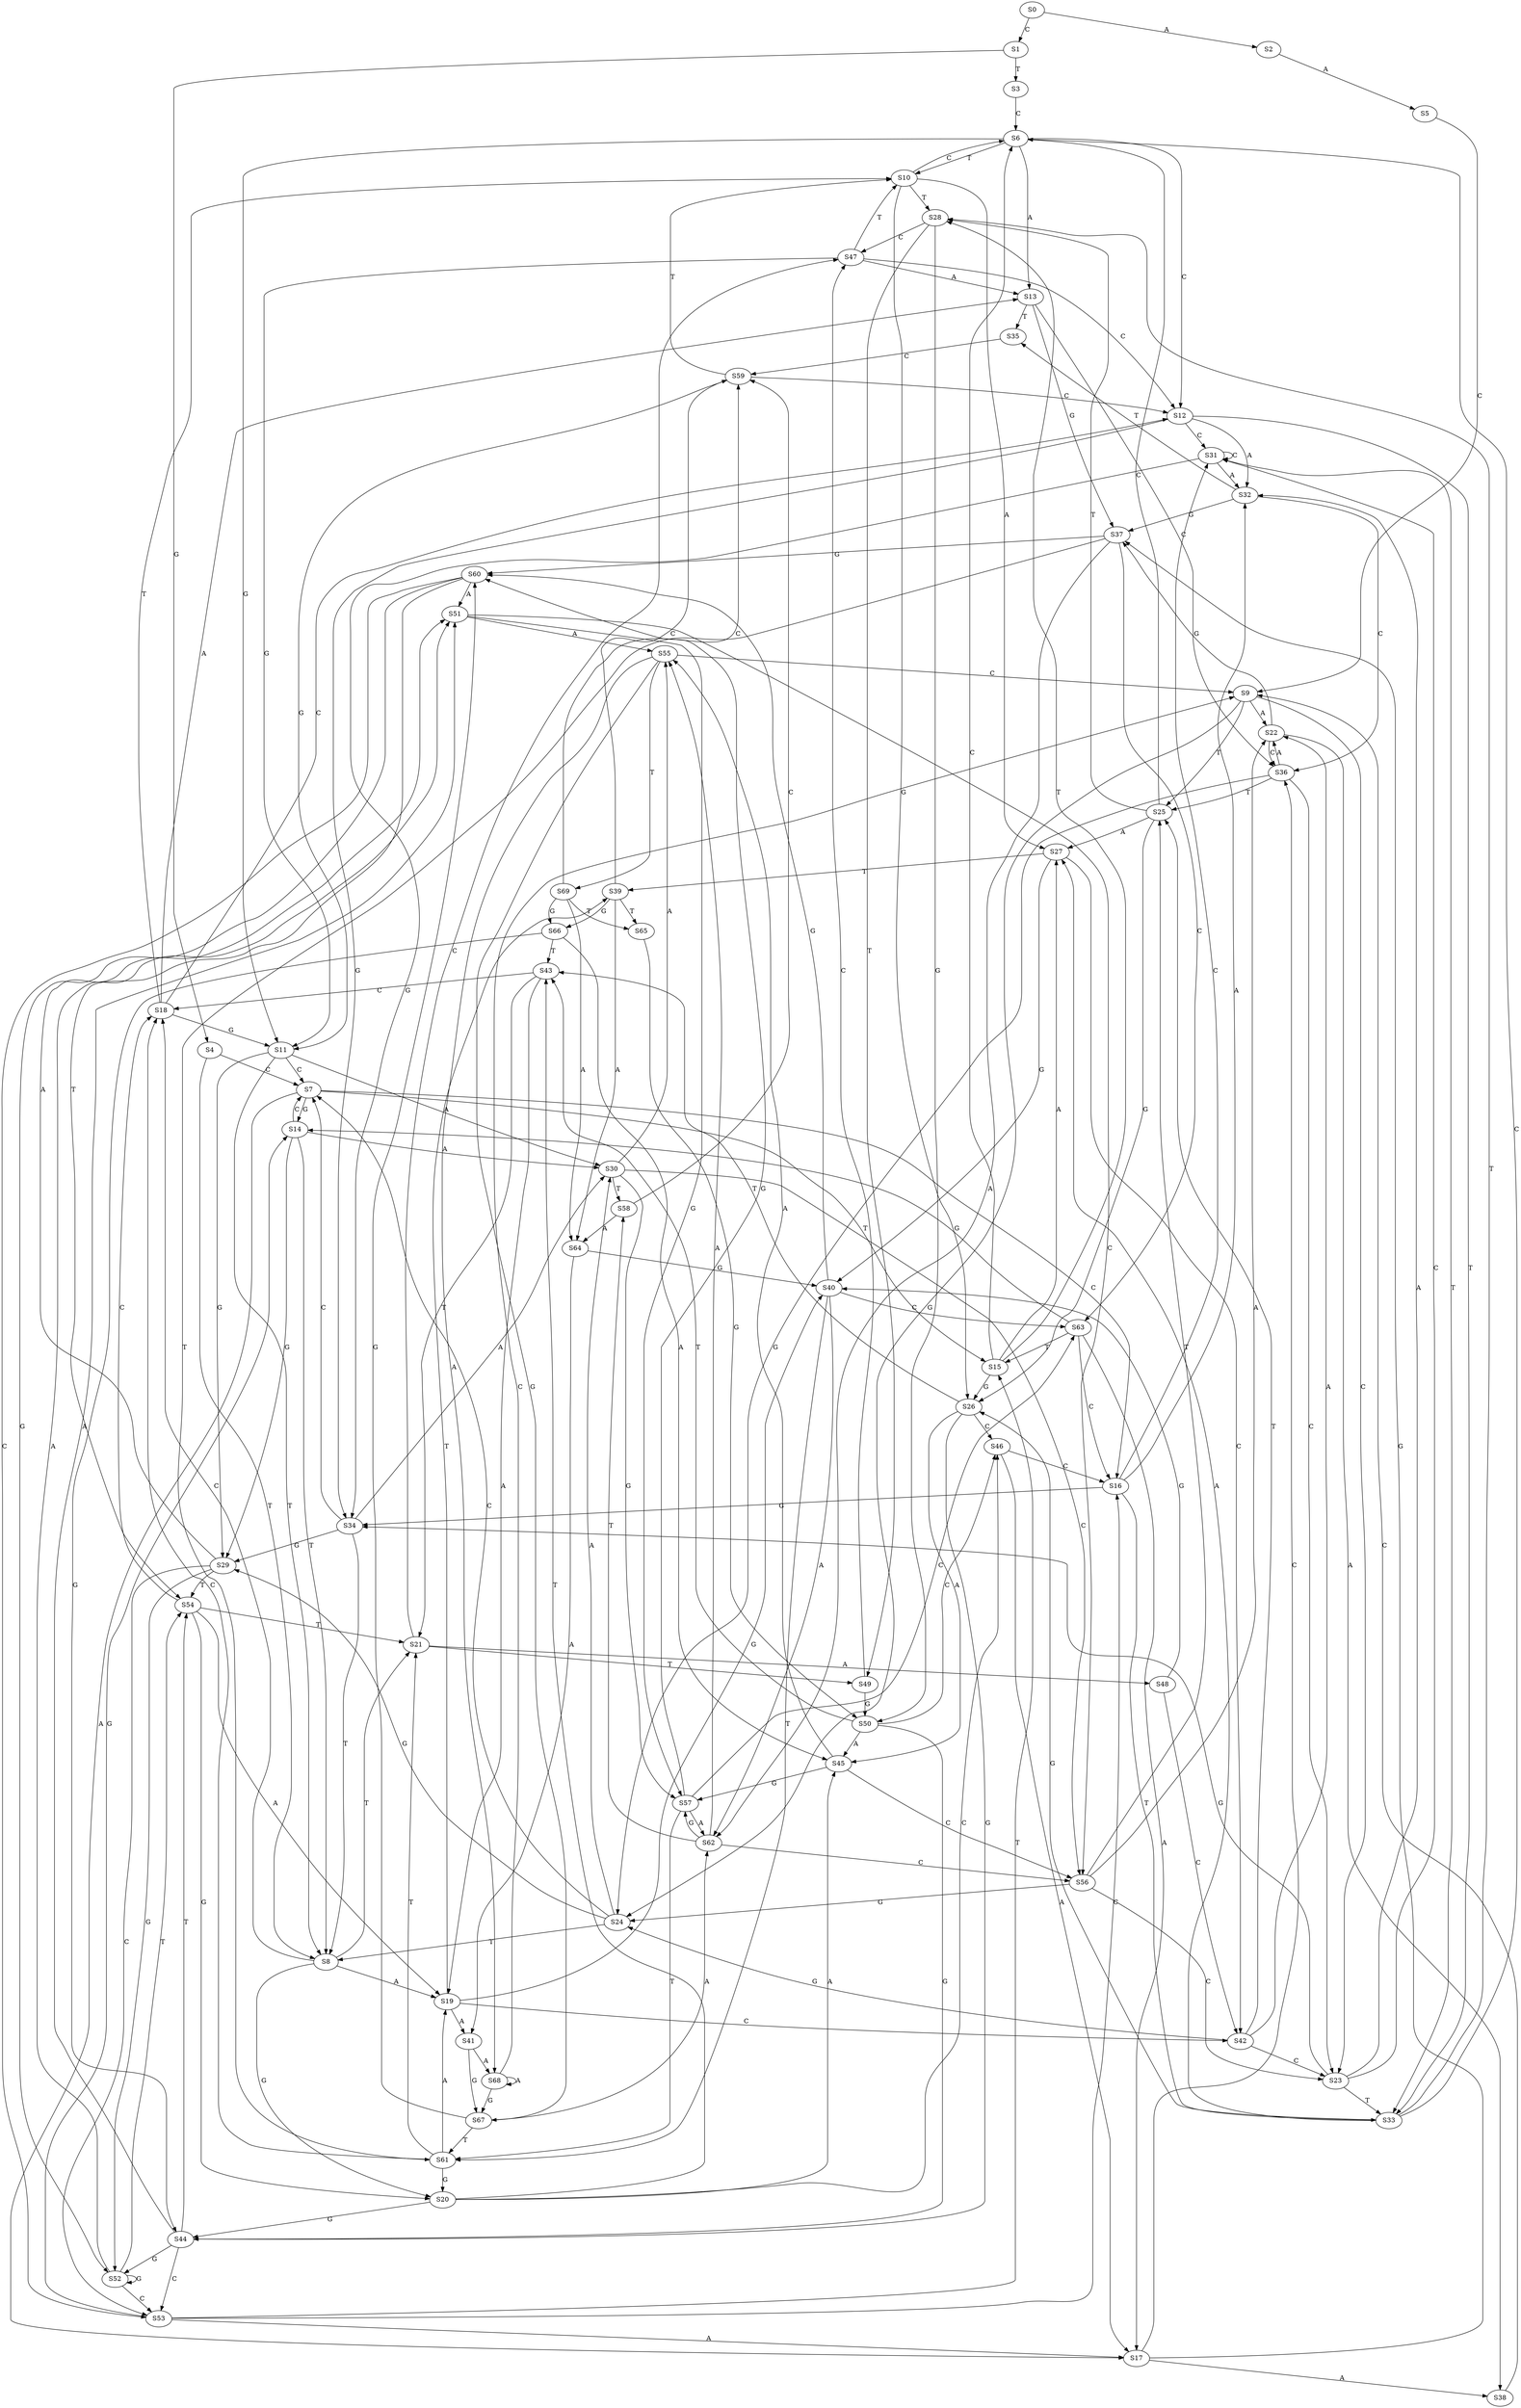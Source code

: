 strict digraph  {
	S0 -> S1 [ label = C ];
	S0 -> S2 [ label = A ];
	S1 -> S3 [ label = T ];
	S1 -> S4 [ label = G ];
	S2 -> S5 [ label = A ];
	S3 -> S6 [ label = C ];
	S4 -> S7 [ label = C ];
	S4 -> S8 [ label = T ];
	S5 -> S9 [ label = C ];
	S6 -> S10 [ label = T ];
	S6 -> S11 [ label = G ];
	S6 -> S12 [ label = C ];
	S6 -> S13 [ label = A ];
	S7 -> S14 [ label = G ];
	S7 -> S15 [ label = T ];
	S7 -> S16 [ label = C ];
	S7 -> S17 [ label = A ];
	S8 -> S18 [ label = C ];
	S8 -> S19 [ label = A ];
	S8 -> S20 [ label = G ];
	S8 -> S21 [ label = T ];
	S9 -> S22 [ label = A ];
	S9 -> S23 [ label = C ];
	S9 -> S24 [ label = G ];
	S9 -> S25 [ label = T ];
	S10 -> S26 [ label = G ];
	S10 -> S6 [ label = C ];
	S10 -> S27 [ label = A ];
	S10 -> S28 [ label = T ];
	S11 -> S29 [ label = G ];
	S11 -> S8 [ label = T ];
	S11 -> S7 [ label = C ];
	S11 -> S30 [ label = A ];
	S12 -> S31 [ label = C ];
	S12 -> S32 [ label = A ];
	S12 -> S33 [ label = T ];
	S12 -> S34 [ label = G ];
	S13 -> S35 [ label = T ];
	S13 -> S36 [ label = C ];
	S13 -> S37 [ label = G ];
	S14 -> S29 [ label = G ];
	S14 -> S7 [ label = C ];
	S14 -> S8 [ label = T ];
	S14 -> S30 [ label = A ];
	S15 -> S27 [ label = A ];
	S15 -> S6 [ label = C ];
	S15 -> S28 [ label = T ];
	S15 -> S26 [ label = G ];
	S16 -> S34 [ label = G ];
	S16 -> S32 [ label = A ];
	S16 -> S33 [ label = T ];
	S16 -> S31 [ label = C ];
	S17 -> S37 [ label = G ];
	S17 -> S36 [ label = C ];
	S17 -> S38 [ label = A ];
	S18 -> S10 [ label = T ];
	S18 -> S11 [ label = G ];
	S18 -> S13 [ label = A ];
	S18 -> S12 [ label = C ];
	S19 -> S39 [ label = T ];
	S19 -> S40 [ label = G ];
	S19 -> S41 [ label = A ];
	S19 -> S42 [ label = C ];
	S20 -> S43 [ label = T ];
	S20 -> S44 [ label = G ];
	S20 -> S45 [ label = A ];
	S20 -> S46 [ label = C ];
	S21 -> S47 [ label = C ];
	S21 -> S48 [ label = A ];
	S21 -> S49 [ label = T ];
	S22 -> S37 [ label = G ];
	S22 -> S36 [ label = C ];
	S22 -> S38 [ label = A ];
	S23 -> S31 [ label = C ];
	S23 -> S32 [ label = A ];
	S23 -> S33 [ label = T ];
	S23 -> S34 [ label = G ];
	S24 -> S29 [ label = G ];
	S24 -> S30 [ label = A ];
	S24 -> S8 [ label = T ];
	S24 -> S7 [ label = C ];
	S25 -> S27 [ label = A ];
	S25 -> S6 [ label = C ];
	S25 -> S28 [ label = T ];
	S25 -> S26 [ label = G ];
	S26 -> S45 [ label = A ];
	S26 -> S46 [ label = C ];
	S26 -> S44 [ label = G ];
	S26 -> S43 [ label = T ];
	S27 -> S40 [ label = G ];
	S27 -> S39 [ label = T ];
	S27 -> S42 [ label = C ];
	S28 -> S47 [ label = C ];
	S28 -> S49 [ label = T ];
	S28 -> S50 [ label = G ];
	S29 -> S51 [ label = A ];
	S29 -> S52 [ label = G ];
	S29 -> S53 [ label = C ];
	S29 -> S54 [ label = T ];
	S30 -> S55 [ label = A ];
	S30 -> S56 [ label = C ];
	S30 -> S57 [ label = G ];
	S30 -> S58 [ label = T ];
	S31 -> S34 [ label = G ];
	S31 -> S31 [ label = C ];
	S31 -> S32 [ label = A ];
	S31 -> S33 [ label = T ];
	S32 -> S37 [ label = G ];
	S32 -> S35 [ label = T ];
	S32 -> S36 [ label = C ];
	S33 -> S26 [ label = G ];
	S33 -> S27 [ label = A ];
	S33 -> S6 [ label = C ];
	S33 -> S28 [ label = T ];
	S34 -> S30 [ label = A ];
	S34 -> S29 [ label = G ];
	S34 -> S8 [ label = T ];
	S34 -> S7 [ label = C ];
	S35 -> S59 [ label = C ];
	S36 -> S25 [ label = T ];
	S36 -> S23 [ label = C ];
	S36 -> S22 [ label = A ];
	S36 -> S24 [ label = G ];
	S37 -> S60 [ label = G ];
	S37 -> S61 [ label = T ];
	S37 -> S62 [ label = A ];
	S37 -> S63 [ label = C ];
	S38 -> S9 [ label = C ];
	S39 -> S59 [ label = C ];
	S39 -> S64 [ label = A ];
	S39 -> S65 [ label = T ];
	S39 -> S66 [ label = G ];
	S40 -> S61 [ label = T ];
	S40 -> S62 [ label = A ];
	S40 -> S63 [ label = C ];
	S40 -> S60 [ label = G ];
	S41 -> S67 [ label = G ];
	S41 -> S68 [ label = A ];
	S42 -> S24 [ label = G ];
	S42 -> S25 [ label = T ];
	S42 -> S23 [ label = C ];
	S42 -> S22 [ label = A ];
	S43 -> S18 [ label = C ];
	S43 -> S21 [ label = T ];
	S43 -> S19 [ label = A ];
	S44 -> S52 [ label = G ];
	S44 -> S53 [ label = C ];
	S44 -> S51 [ label = A ];
	S44 -> S54 [ label = T ];
	S45 -> S57 [ label = G ];
	S45 -> S56 [ label = C ];
	S45 -> S55 [ label = A ];
	S46 -> S16 [ label = C ];
	S46 -> S17 [ label = A ];
	S47 -> S13 [ label = A ];
	S47 -> S12 [ label = C ];
	S47 -> S10 [ label = T ];
	S47 -> S11 [ label = G ];
	S48 -> S42 [ label = C ];
	S48 -> S40 [ label = G ];
	S49 -> S50 [ label = G ];
	S49 -> S47 [ label = C ];
	S50 -> S44 [ label = G ];
	S50 -> S46 [ label = C ];
	S50 -> S43 [ label = T ];
	S50 -> S45 [ label = A ];
	S51 -> S55 [ label = A ];
	S51 -> S57 [ label = G ];
	S51 -> S56 [ label = C ];
	S52 -> S54 [ label = T ];
	S52 -> S53 [ label = C ];
	S52 -> S52 [ label = G ];
	S52 -> S51 [ label = A ];
	S53 -> S15 [ label = T ];
	S53 -> S16 [ label = C ];
	S53 -> S17 [ label = A ];
	S53 -> S14 [ label = G ];
	S54 -> S19 [ label = A ];
	S54 -> S18 [ label = C ];
	S54 -> S20 [ label = G ];
	S54 -> S21 [ label = T ];
	S55 -> S69 [ label = T ];
	S55 -> S9 [ label = C ];
	S55 -> S68 [ label = A ];
	S55 -> S67 [ label = G ];
	S56 -> S25 [ label = T ];
	S56 -> S24 [ label = G ];
	S56 -> S23 [ label = C ];
	S56 -> S22 [ label = A ];
	S57 -> S61 [ label = T ];
	S57 -> S60 [ label = G ];
	S57 -> S62 [ label = A ];
	S57 -> S63 [ label = C ];
	S58 -> S64 [ label = A ];
	S58 -> S59 [ label = C ];
	S59 -> S12 [ label = C ];
	S59 -> S11 [ label = G ];
	S59 -> S10 [ label = T ];
	S60 -> S51 [ label = A ];
	S60 -> S52 [ label = G ];
	S60 -> S54 [ label = T ];
	S60 -> S53 [ label = C ];
	S61 -> S19 [ label = A ];
	S61 -> S18 [ label = C ];
	S61 -> S20 [ label = G ];
	S61 -> S21 [ label = T ];
	S62 -> S55 [ label = A ];
	S62 -> S56 [ label = C ];
	S62 -> S58 [ label = T ];
	S62 -> S57 [ label = G ];
	S63 -> S16 [ label = C ];
	S63 -> S17 [ label = A ];
	S63 -> S15 [ label = T ];
	S63 -> S14 [ label = G ];
	S64 -> S40 [ label = G ];
	S64 -> S41 [ label = A ];
	S65 -> S50 [ label = G ];
	S66 -> S44 [ label = G ];
	S66 -> S45 [ label = A ];
	S66 -> S43 [ label = T ];
	S67 -> S61 [ label = T ];
	S67 -> S62 [ label = A ];
	S67 -> S60 [ label = G ];
	S68 -> S67 [ label = G ];
	S68 -> S9 [ label = C ];
	S68 -> S68 [ label = A ];
	S69 -> S64 [ label = A ];
	S69 -> S59 [ label = C ];
	S69 -> S66 [ label = G ];
	S69 -> S65 [ label = T ];
}
